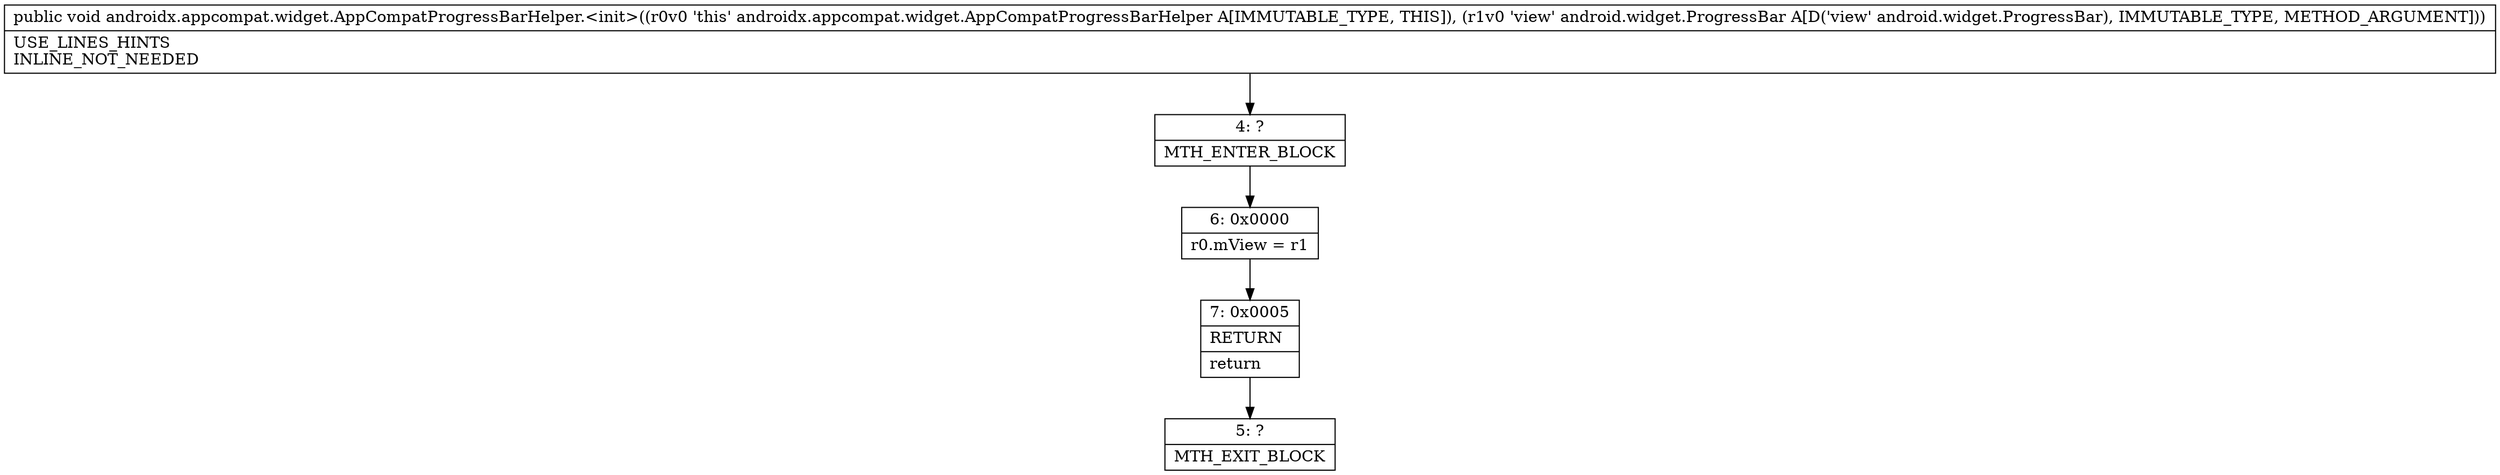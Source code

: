 digraph "CFG forandroidx.appcompat.widget.AppCompatProgressBarHelper.\<init\>(Landroid\/widget\/ProgressBar;)V" {
Node_4 [shape=record,label="{4\:\ ?|MTH_ENTER_BLOCK\l}"];
Node_6 [shape=record,label="{6\:\ 0x0000|r0.mView = r1\l}"];
Node_7 [shape=record,label="{7\:\ 0x0005|RETURN\l|return\l}"];
Node_5 [shape=record,label="{5\:\ ?|MTH_EXIT_BLOCK\l}"];
MethodNode[shape=record,label="{public void androidx.appcompat.widget.AppCompatProgressBarHelper.\<init\>((r0v0 'this' androidx.appcompat.widget.AppCompatProgressBarHelper A[IMMUTABLE_TYPE, THIS]), (r1v0 'view' android.widget.ProgressBar A[D('view' android.widget.ProgressBar), IMMUTABLE_TYPE, METHOD_ARGUMENT]))  | USE_LINES_HINTS\lINLINE_NOT_NEEDED\l}"];
MethodNode -> Node_4;Node_4 -> Node_6;
Node_6 -> Node_7;
Node_7 -> Node_5;
}

